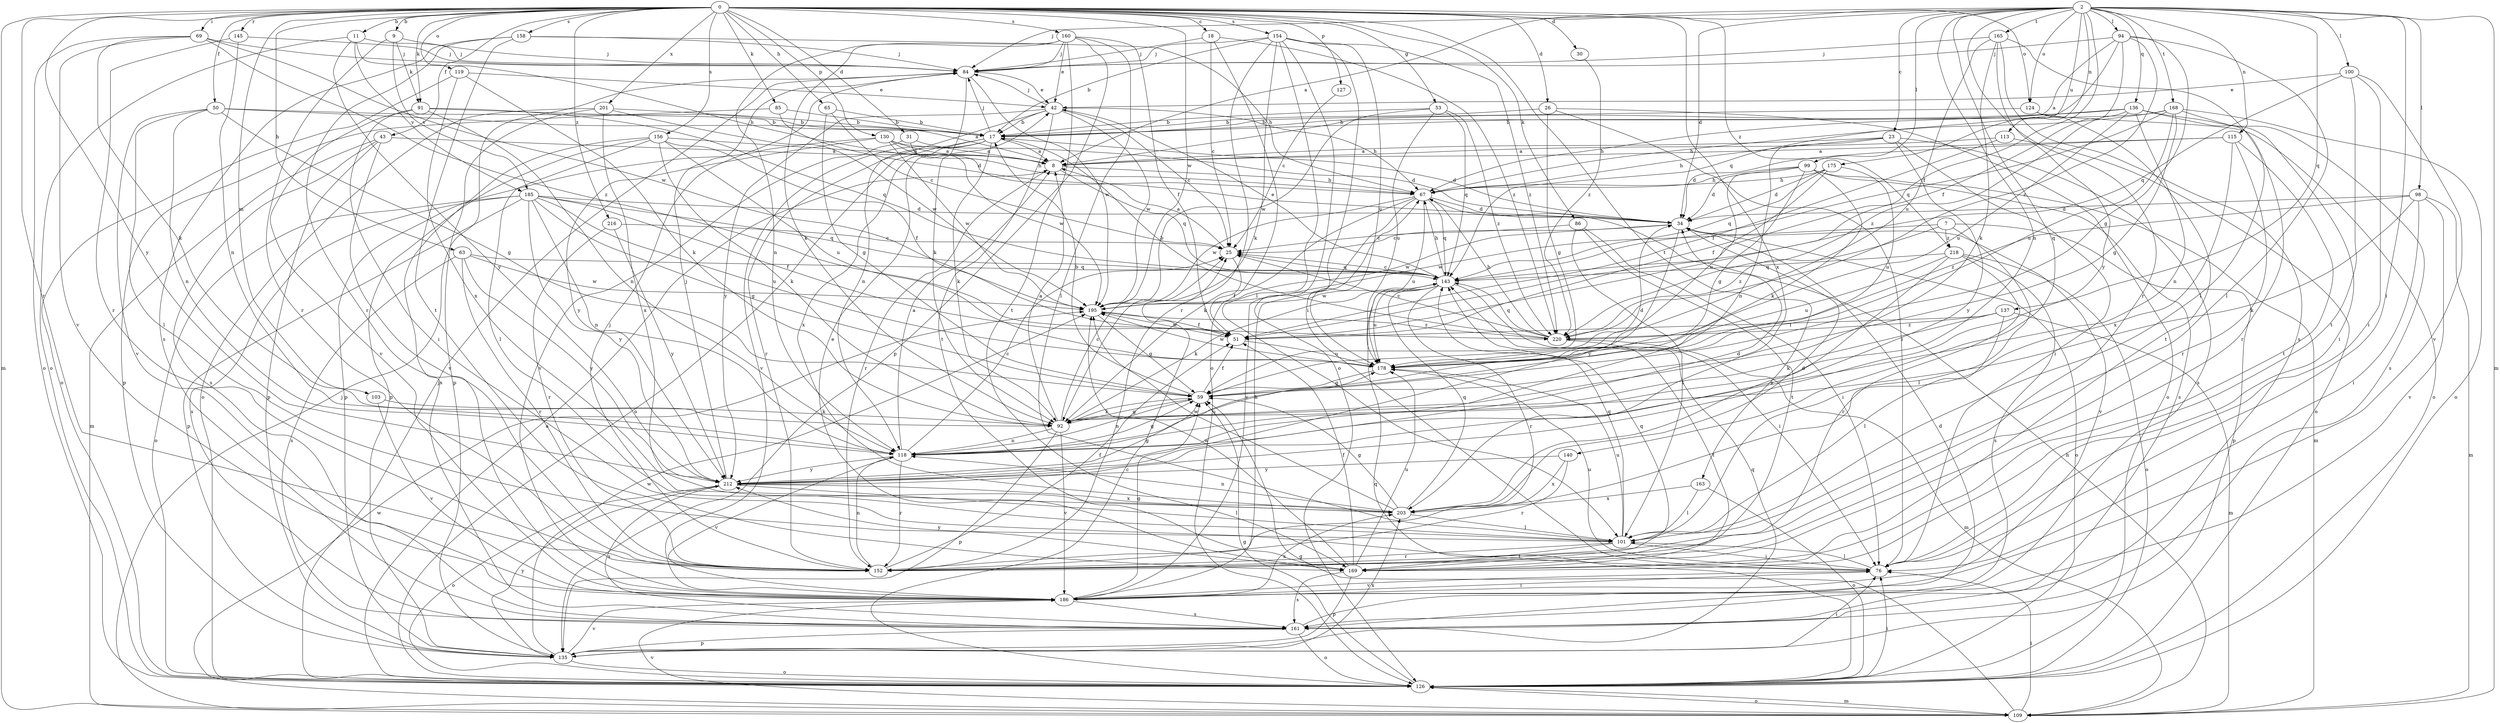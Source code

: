 strict digraph  {
0;
2;
7;
8;
9;
11;
17;
18;
23;
25;
26;
30;
31;
34;
42;
43;
50;
51;
53;
59;
63;
65;
67;
69;
76;
84;
85;
86;
91;
92;
94;
98;
99;
100;
101;
103;
109;
113;
115;
118;
119;
124;
126;
127;
130;
135;
136;
137;
140;
143;
145;
152;
154;
156;
158;
160;
161;
163;
165;
168;
169;
175;
178;
185;
186;
195;
201;
203;
212;
216;
218;
220;
0 -> 9  [label=b];
0 -> 11  [label=b];
0 -> 18  [label=c];
0 -> 26  [label=d];
0 -> 30  [label=d];
0 -> 31  [label=d];
0 -> 43  [label=f];
0 -> 50  [label=f];
0 -> 53  [label=g];
0 -> 63  [label=h];
0 -> 65  [label=h];
0 -> 69  [label=i];
0 -> 85  [label=k];
0 -> 86  [label=k];
0 -> 91  [label=k];
0 -> 103  [label=m];
0 -> 109  [label=m];
0 -> 119  [label=o];
0 -> 124  [label=o];
0 -> 127  [label=p];
0 -> 130  [label=p];
0 -> 145  [label=r];
0 -> 152  [label=r];
0 -> 154  [label=s];
0 -> 156  [label=s];
0 -> 158  [label=s];
0 -> 160  [label=s];
0 -> 163  [label=t];
0 -> 195  [label=w];
0 -> 201  [label=x];
0 -> 203  [label=x];
0 -> 212  [label=y];
0 -> 216  [label=z];
0 -> 218  [label=z];
2 -> 8  [label=a];
2 -> 23  [label=c];
2 -> 34  [label=d];
2 -> 51  [label=f];
2 -> 76  [label=i];
2 -> 84  [label=j];
2 -> 94  [label=l];
2 -> 98  [label=l];
2 -> 99  [label=l];
2 -> 100  [label=l];
2 -> 109  [label=m];
2 -> 113  [label=n];
2 -> 115  [label=n];
2 -> 118  [label=n];
2 -> 124  [label=o];
2 -> 136  [label=q];
2 -> 137  [label=q];
2 -> 140  [label=q];
2 -> 152  [label=r];
2 -> 165  [label=t];
2 -> 168  [label=t];
2 -> 175  [label=u];
7 -> 101  [label=l];
7 -> 135  [label=p];
7 -> 195  [label=w];
7 -> 218  [label=z];
7 -> 220  [label=z];
8 -> 67  [label=h];
8 -> 143  [label=q];
8 -> 152  [label=r];
9 -> 84  [label=j];
9 -> 91  [label=k];
9 -> 152  [label=r];
9 -> 185  [label=v];
11 -> 67  [label=h];
11 -> 84  [label=j];
11 -> 126  [label=o];
11 -> 185  [label=v];
11 -> 212  [label=y];
17 -> 8  [label=a];
17 -> 34  [label=d];
17 -> 84  [label=j];
17 -> 92  [label=k];
17 -> 126  [label=o];
17 -> 152  [label=r];
17 -> 186  [label=v];
17 -> 203  [label=x];
18 -> 25  [label=c];
18 -> 84  [label=j];
18 -> 126  [label=o];
18 -> 220  [label=z];
23 -> 8  [label=a];
23 -> 67  [label=h];
23 -> 76  [label=i];
23 -> 118  [label=n];
23 -> 161  [label=s];
23 -> 212  [label=y];
25 -> 8  [label=a];
25 -> 51  [label=f];
25 -> 143  [label=q];
26 -> 17  [label=b];
26 -> 59  [label=g];
26 -> 76  [label=i];
26 -> 126  [label=o];
30 -> 220  [label=z];
31 -> 8  [label=a];
31 -> 186  [label=v];
31 -> 195  [label=w];
34 -> 25  [label=c];
34 -> 126  [label=o];
34 -> 186  [label=v];
34 -> 195  [label=w];
34 -> 212  [label=y];
42 -> 17  [label=b];
42 -> 25  [label=c];
42 -> 67  [label=h];
42 -> 84  [label=j];
42 -> 118  [label=n];
42 -> 169  [label=t];
42 -> 195  [label=w];
42 -> 212  [label=y];
43 -> 8  [label=a];
43 -> 109  [label=m];
43 -> 135  [label=p];
43 -> 161  [label=s];
43 -> 186  [label=v];
50 -> 8  [label=a];
50 -> 17  [label=b];
50 -> 59  [label=g];
50 -> 101  [label=l];
50 -> 118  [label=n];
50 -> 186  [label=v];
51 -> 178  [label=u];
51 -> 195  [label=w];
53 -> 17  [label=b];
53 -> 143  [label=q];
53 -> 178  [label=u];
53 -> 195  [label=w];
53 -> 220  [label=z];
59 -> 17  [label=b];
59 -> 34  [label=d];
59 -> 51  [label=f];
59 -> 92  [label=k];
59 -> 118  [label=n];
63 -> 143  [label=q];
63 -> 152  [label=r];
63 -> 161  [label=s];
63 -> 195  [label=w];
63 -> 212  [label=y];
65 -> 17  [label=b];
65 -> 25  [label=c];
65 -> 59  [label=g];
67 -> 34  [label=d];
67 -> 92  [label=k];
67 -> 143  [label=q];
67 -> 178  [label=u];
67 -> 186  [label=v];
67 -> 195  [label=w];
69 -> 84  [label=j];
69 -> 92  [label=k];
69 -> 126  [label=o];
69 -> 186  [label=v];
69 -> 195  [label=w];
69 -> 220  [label=z];
76 -> 101  [label=l];
76 -> 178  [label=u];
76 -> 186  [label=v];
84 -> 42  [label=e];
84 -> 92  [label=k];
84 -> 195  [label=w];
85 -> 17  [label=b];
85 -> 34  [label=d];
85 -> 135  [label=p];
86 -> 25  [label=c];
86 -> 76  [label=i];
86 -> 101  [label=l];
86 -> 169  [label=t];
91 -> 17  [label=b];
91 -> 76  [label=i];
91 -> 118  [label=n];
91 -> 143  [label=q];
91 -> 186  [label=v];
92 -> 8  [label=a];
92 -> 25  [label=c];
92 -> 59  [label=g];
92 -> 118  [label=n];
92 -> 135  [label=p];
92 -> 186  [label=v];
94 -> 8  [label=a];
94 -> 51  [label=f];
94 -> 59  [label=g];
94 -> 84  [label=j];
94 -> 101  [label=l];
94 -> 143  [label=q];
94 -> 220  [label=z];
98 -> 34  [label=d];
98 -> 76  [label=i];
98 -> 92  [label=k];
98 -> 109  [label=m];
98 -> 186  [label=v];
98 -> 220  [label=z];
99 -> 34  [label=d];
99 -> 59  [label=g];
99 -> 67  [label=h];
99 -> 92  [label=k];
99 -> 109  [label=m];
99 -> 161  [label=s];
99 -> 178  [label=u];
100 -> 42  [label=e];
100 -> 76  [label=i];
100 -> 143  [label=q];
100 -> 169  [label=t];
100 -> 186  [label=v];
101 -> 76  [label=i];
101 -> 143  [label=q];
101 -> 152  [label=r];
101 -> 169  [label=t];
101 -> 178  [label=u];
103 -> 92  [label=k];
103 -> 186  [label=v];
109 -> 59  [label=g];
109 -> 67  [label=h];
109 -> 76  [label=i];
109 -> 84  [label=j];
109 -> 126  [label=o];
109 -> 186  [label=v];
109 -> 195  [label=w];
113 -> 8  [label=a];
113 -> 51  [label=f];
113 -> 126  [label=o];
115 -> 8  [label=a];
115 -> 34  [label=d];
115 -> 152  [label=r];
115 -> 169  [label=t];
115 -> 203  [label=x];
118 -> 8  [label=a];
118 -> 25  [label=c];
118 -> 59  [label=g];
118 -> 152  [label=r];
118 -> 178  [label=u];
118 -> 186  [label=v];
118 -> 212  [label=y];
119 -> 42  [label=e];
119 -> 92  [label=k];
119 -> 126  [label=o];
119 -> 203  [label=x];
124 -> 17  [label=b];
124 -> 126  [label=o];
124 -> 169  [label=t];
126 -> 8  [label=a];
126 -> 25  [label=c];
126 -> 59  [label=g];
126 -> 76  [label=i];
126 -> 84  [label=j];
126 -> 109  [label=m];
126 -> 143  [label=q];
127 -> 25  [label=c];
130 -> 8  [label=a];
130 -> 34  [label=d];
130 -> 67  [label=h];
130 -> 135  [label=p];
130 -> 195  [label=w];
130 -> 212  [label=y];
135 -> 76  [label=i];
135 -> 126  [label=o];
135 -> 143  [label=q];
135 -> 186  [label=v];
135 -> 195  [label=w];
135 -> 203  [label=x];
135 -> 212  [label=y];
136 -> 17  [label=b];
136 -> 67  [label=h];
136 -> 118  [label=n];
136 -> 152  [label=r];
136 -> 161  [label=s];
136 -> 178  [label=u];
136 -> 220  [label=z];
137 -> 51  [label=f];
137 -> 92  [label=k];
137 -> 101  [label=l];
137 -> 109  [label=m];
137 -> 220  [label=z];
140 -> 152  [label=r];
140 -> 203  [label=x];
140 -> 212  [label=y];
143 -> 25  [label=c];
143 -> 42  [label=e];
143 -> 67  [label=h];
143 -> 76  [label=i];
143 -> 92  [label=k];
143 -> 152  [label=r];
143 -> 178  [label=u];
143 -> 195  [label=w];
145 -> 84  [label=j];
145 -> 118  [label=n];
145 -> 152  [label=r];
152 -> 51  [label=f];
152 -> 84  [label=j];
152 -> 118  [label=n];
154 -> 17  [label=b];
154 -> 76  [label=i];
154 -> 84  [label=j];
154 -> 92  [label=k];
154 -> 101  [label=l];
154 -> 126  [label=o];
154 -> 152  [label=r];
154 -> 178  [label=u];
154 -> 220  [label=z];
156 -> 8  [label=a];
156 -> 51  [label=f];
156 -> 92  [label=k];
156 -> 101  [label=l];
156 -> 135  [label=p];
156 -> 161  [label=s];
156 -> 178  [label=u];
158 -> 67  [label=h];
158 -> 84  [label=j];
158 -> 152  [label=r];
158 -> 161  [label=s];
158 -> 169  [label=t];
160 -> 42  [label=e];
160 -> 51  [label=f];
160 -> 84  [label=j];
160 -> 92  [label=k];
160 -> 101  [label=l];
160 -> 118  [label=n];
160 -> 135  [label=p];
160 -> 169  [label=t];
161 -> 34  [label=d];
161 -> 126  [label=o];
161 -> 135  [label=p];
163 -> 101  [label=l];
163 -> 126  [label=o];
163 -> 203  [label=x];
165 -> 84  [label=j];
165 -> 92  [label=k];
165 -> 101  [label=l];
165 -> 161  [label=s];
165 -> 178  [label=u];
165 -> 212  [label=y];
168 -> 17  [label=b];
168 -> 59  [label=g];
168 -> 67  [label=h];
168 -> 76  [label=i];
168 -> 126  [label=o];
168 -> 143  [label=q];
168 -> 178  [label=u];
169 -> 42  [label=e];
169 -> 51  [label=f];
169 -> 135  [label=p];
169 -> 143  [label=q];
169 -> 161  [label=s];
169 -> 178  [label=u];
169 -> 195  [label=w];
169 -> 212  [label=y];
175 -> 34  [label=d];
175 -> 51  [label=f];
175 -> 67  [label=h];
175 -> 143  [label=q];
175 -> 178  [label=u];
178 -> 59  [label=g];
178 -> 195  [label=w];
185 -> 34  [label=d];
185 -> 51  [label=f];
185 -> 59  [label=g];
185 -> 118  [label=n];
185 -> 126  [label=o];
185 -> 135  [label=p];
185 -> 143  [label=q];
185 -> 161  [label=s];
185 -> 178  [label=u];
185 -> 212  [label=y];
186 -> 59  [label=g];
186 -> 67  [label=h];
186 -> 76  [label=i];
186 -> 161  [label=s];
186 -> 203  [label=x];
195 -> 51  [label=f];
195 -> 59  [label=g];
195 -> 220  [label=z];
201 -> 17  [label=b];
201 -> 126  [label=o];
201 -> 135  [label=p];
201 -> 195  [label=w];
201 -> 203  [label=x];
203 -> 34  [label=d];
203 -> 59  [label=g];
203 -> 101  [label=l];
203 -> 118  [label=n];
203 -> 143  [label=q];
203 -> 195  [label=w];
212 -> 34  [label=d];
212 -> 59  [label=g];
212 -> 84  [label=j];
212 -> 101  [label=l];
212 -> 126  [label=o];
212 -> 161  [label=s];
212 -> 203  [label=x];
216 -> 25  [label=c];
216 -> 152  [label=r];
216 -> 212  [label=y];
218 -> 126  [label=o];
218 -> 143  [label=q];
218 -> 152  [label=r];
218 -> 161  [label=s];
218 -> 178  [label=u];
218 -> 203  [label=x];
220 -> 17  [label=b];
220 -> 25  [label=c];
220 -> 67  [label=h];
220 -> 109  [label=m];
220 -> 143  [label=q];
220 -> 169  [label=t];
}
